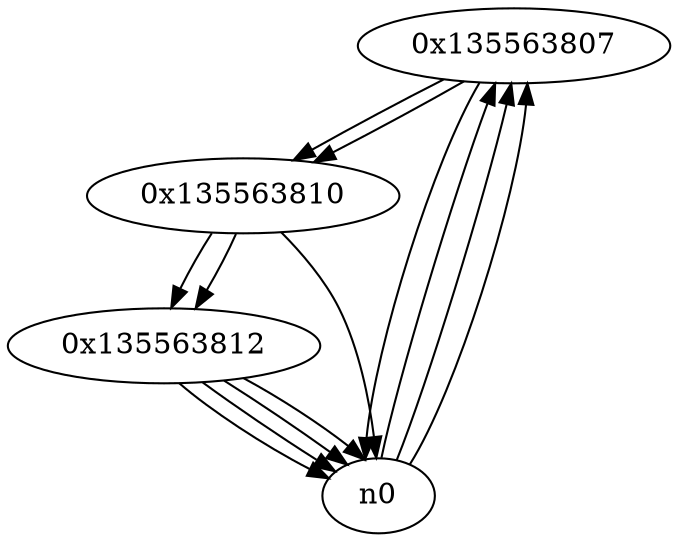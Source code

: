 digraph G{
/* nodes */
  n1 [label="0x135563807"]
  n2 [label="0x135563810"]
  n3 [label="0x135563812"]
/* edges */
n1 -> n2;
n1 -> n0;
n0 -> n1;
n0 -> n1;
n0 -> n1;
n2 -> n3;
n2 -> n0;
n1 -> n2;
n3 -> n0;
n3 -> n0;
n3 -> n0;
n3 -> n0;
n2 -> n3;
}
